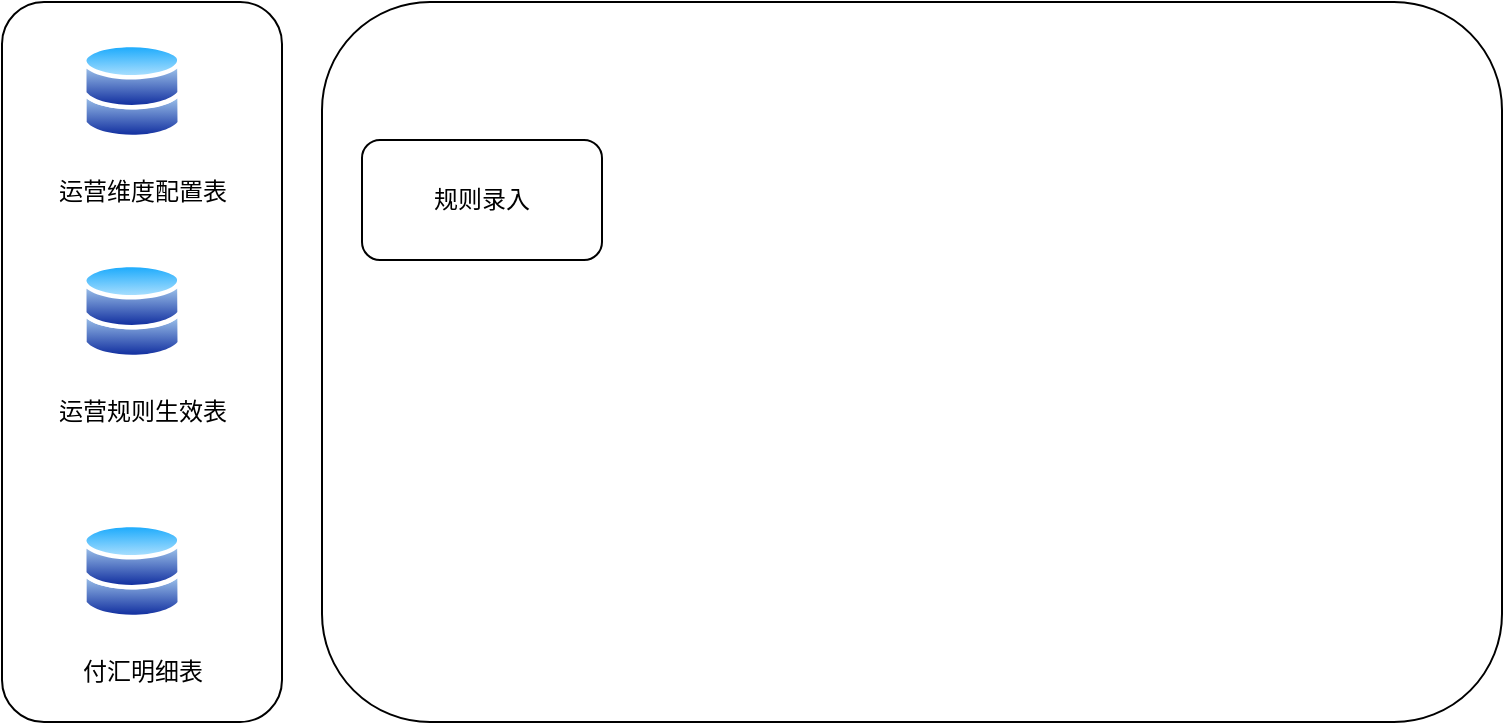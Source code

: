 <mxfile version="24.7.6">
  <diagram name="第 1 页" id="ae5ZX3KUrFQQKEWRzweD">
    <mxGraphModel dx="1434" dy="694" grid="1" gridSize="10" guides="1" tooltips="1" connect="1" arrows="1" fold="1" page="1" pageScale="1" pageWidth="827" pageHeight="1169" math="0" shadow="0">
      <root>
        <mxCell id="0" />
        <mxCell id="1" parent="0" />
        <mxCell id="1xC_k3zxg_OfdFP4zmdE-1" value="" style="rounded=1;whiteSpace=wrap;html=1;" vertex="1" parent="1">
          <mxGeometry x="30" y="120" width="140" height="360" as="geometry" />
        </mxCell>
        <mxCell id="1xC_k3zxg_OfdFP4zmdE-2" value="" style="image;aspect=fixed;perimeter=ellipsePerimeter;html=1;align=center;shadow=0;dashed=0;spacingTop=3;image=img/lib/active_directory/databases.svg;" vertex="1" parent="1">
          <mxGeometry x="70" y="140" width="50" height="49" as="geometry" />
        </mxCell>
        <mxCell id="1xC_k3zxg_OfdFP4zmdE-3" value="运营维度配置表" style="text;html=1;align=center;verticalAlign=middle;resizable=0;points=[];autosize=1;strokeColor=none;fillColor=none;" vertex="1" parent="1">
          <mxGeometry x="45" y="200" width="110" height="30" as="geometry" />
        </mxCell>
        <mxCell id="1xC_k3zxg_OfdFP4zmdE-4" value="" style="image;aspect=fixed;perimeter=ellipsePerimeter;html=1;align=center;shadow=0;dashed=0;spacingTop=3;image=img/lib/active_directory/databases.svg;" vertex="1" parent="1">
          <mxGeometry x="70" y="250" width="50" height="49" as="geometry" />
        </mxCell>
        <mxCell id="1xC_k3zxg_OfdFP4zmdE-5" value="运营规则生效表" style="text;html=1;align=center;verticalAlign=middle;resizable=0;points=[];autosize=1;strokeColor=none;fillColor=none;" vertex="1" parent="1">
          <mxGeometry x="45" y="310" width="110" height="30" as="geometry" />
        </mxCell>
        <mxCell id="1xC_k3zxg_OfdFP4zmdE-6" value="" style="image;aspect=fixed;perimeter=ellipsePerimeter;html=1;align=center;shadow=0;dashed=0;spacingTop=3;image=img/lib/active_directory/databases.svg;" vertex="1" parent="1">
          <mxGeometry x="70" y="380" width="50" height="49" as="geometry" />
        </mxCell>
        <mxCell id="1xC_k3zxg_OfdFP4zmdE-7" value="付汇明细表" style="text;html=1;align=center;verticalAlign=middle;resizable=0;points=[];autosize=1;strokeColor=none;fillColor=none;" vertex="1" parent="1">
          <mxGeometry x="60" y="440" width="80" height="30" as="geometry" />
        </mxCell>
        <mxCell id="1xC_k3zxg_OfdFP4zmdE-8" value="" style="rounded=1;whiteSpace=wrap;html=1;" vertex="1" parent="1">
          <mxGeometry x="190" y="120" width="590" height="360" as="geometry" />
        </mxCell>
        <mxCell id="1xC_k3zxg_OfdFP4zmdE-11" value="规则录入" style="rounded=1;whiteSpace=wrap;html=1;" vertex="1" parent="1">
          <mxGeometry x="210" y="189" width="120" height="60" as="geometry" />
        </mxCell>
      </root>
    </mxGraphModel>
  </diagram>
</mxfile>
